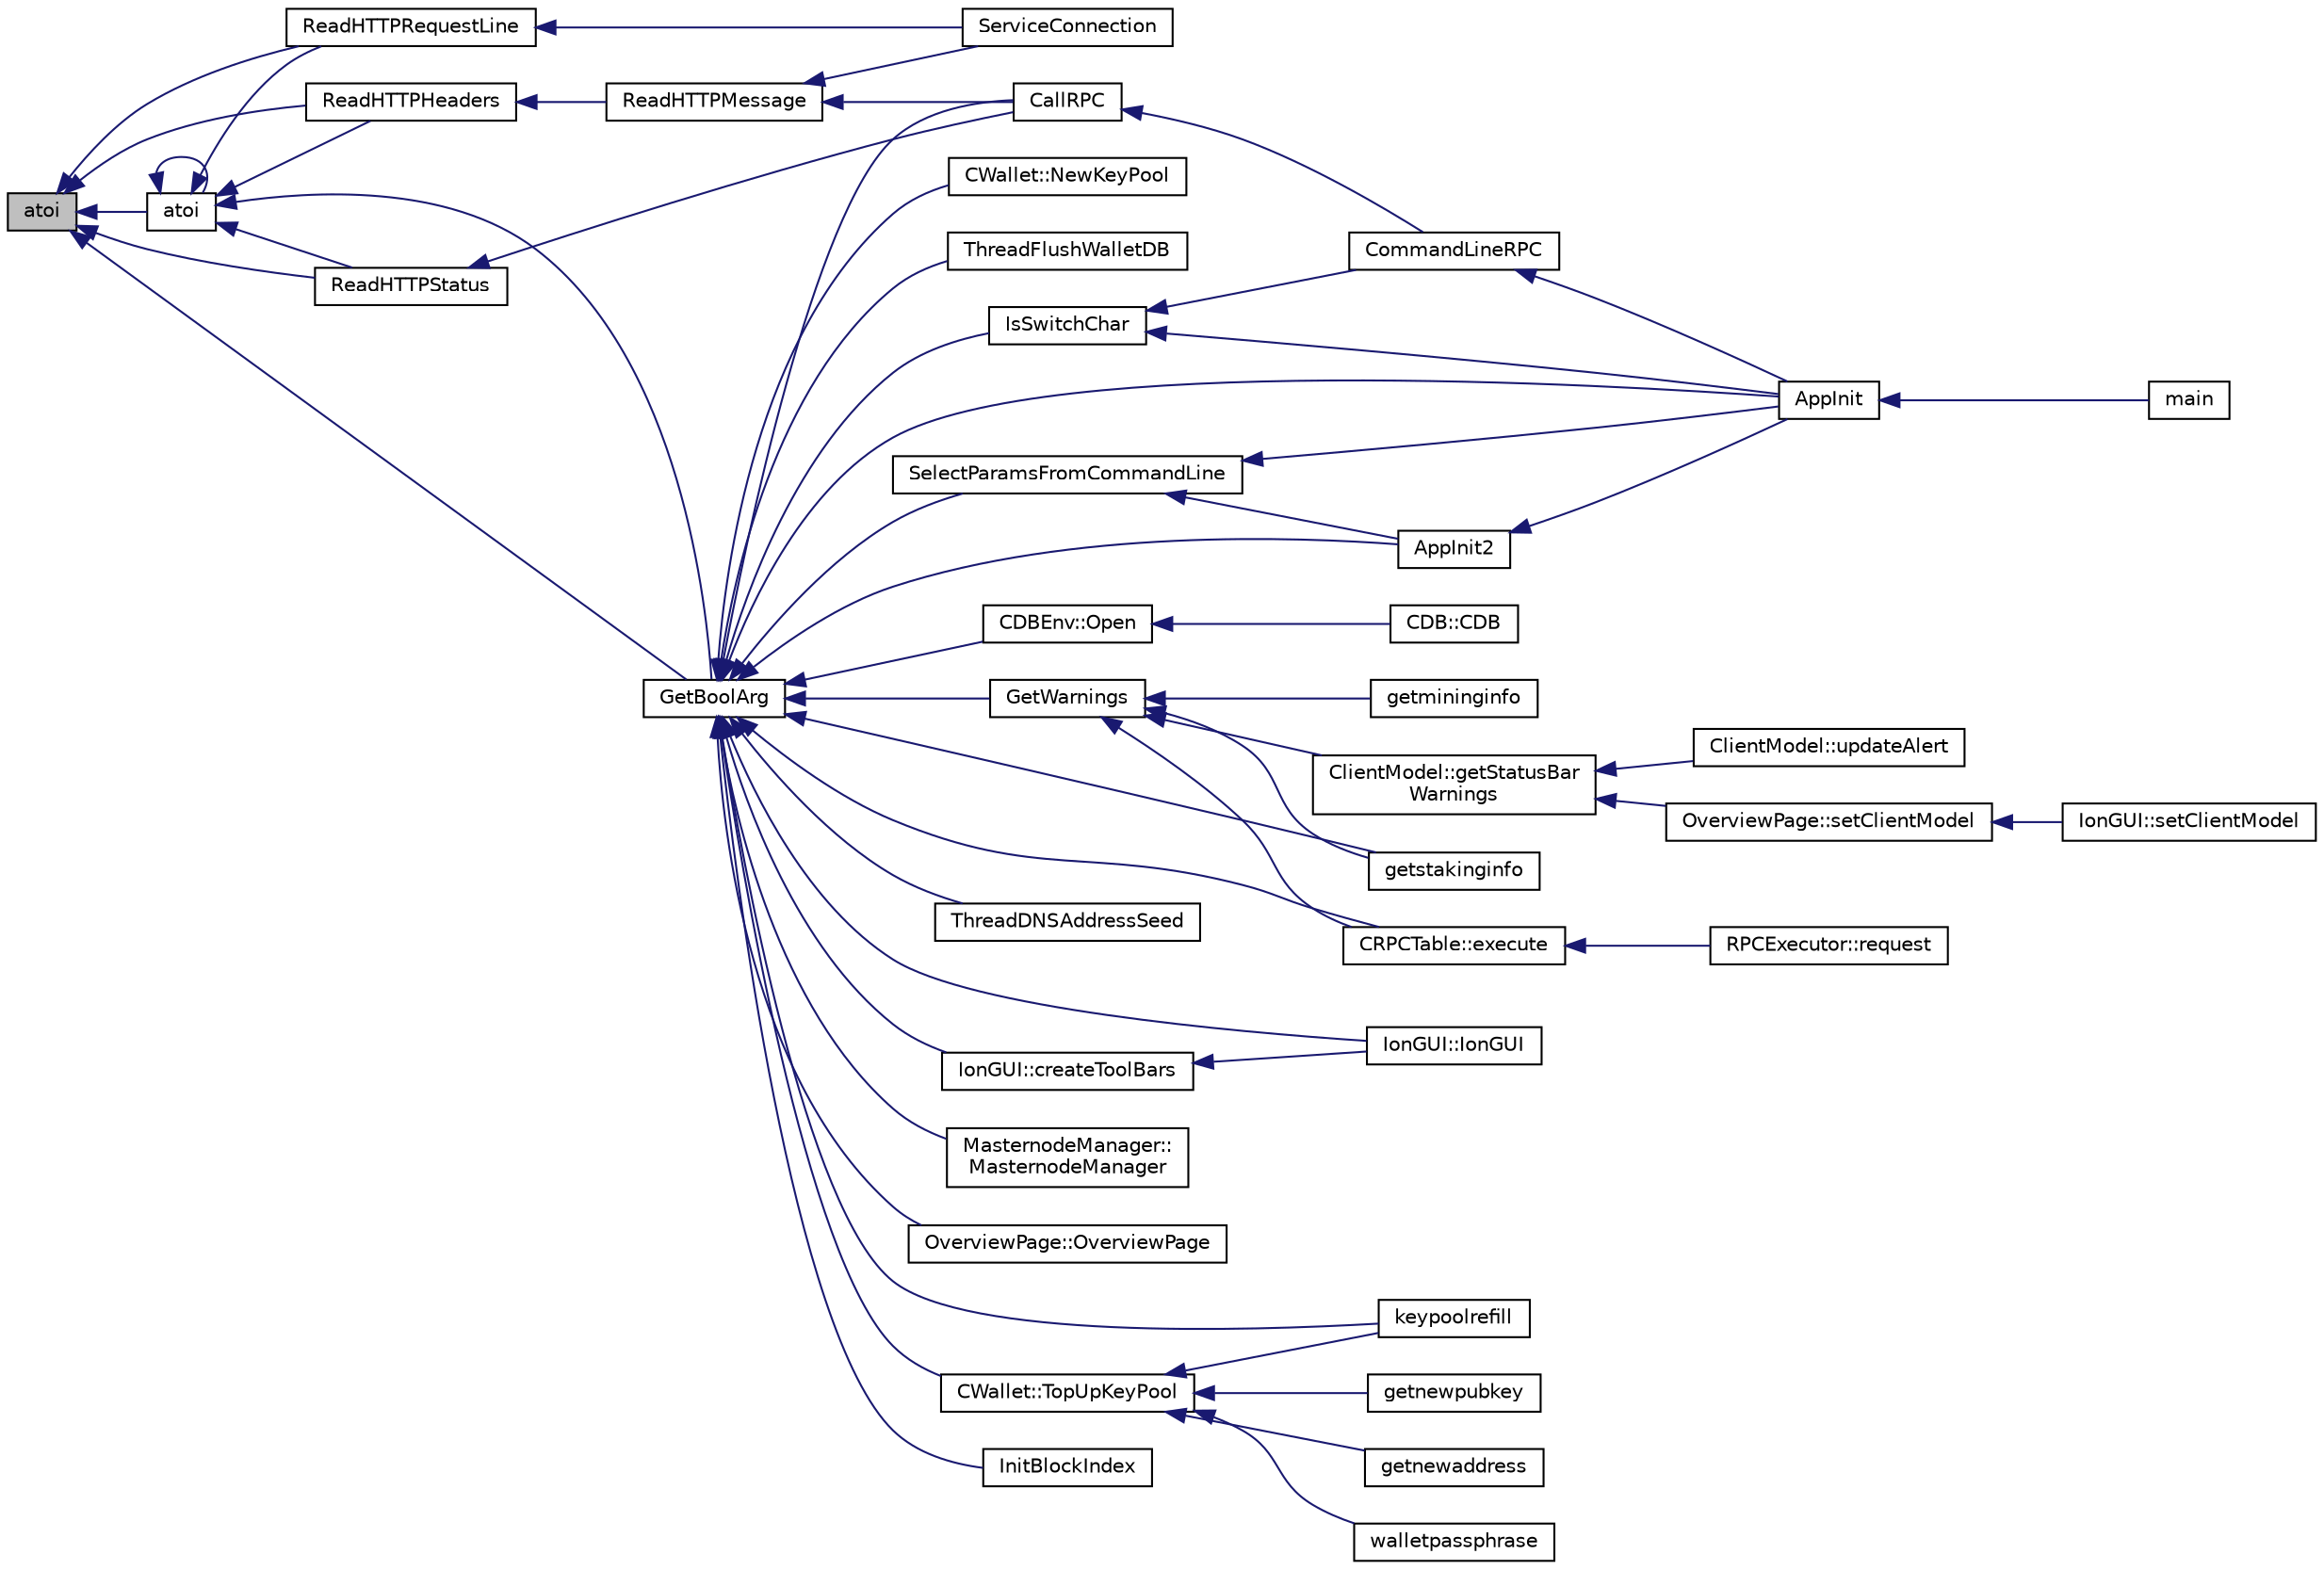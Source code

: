 digraph "atoi"
{
  edge [fontname="Helvetica",fontsize="10",labelfontname="Helvetica",labelfontsize="10"];
  node [fontname="Helvetica",fontsize="10",shape=record];
  rankdir="LR";
  Node18 [label="atoi",height=0.2,width=0.4,color="black", fillcolor="grey75", style="filled", fontcolor="black"];
  Node18 -> Node19 [dir="back",color="midnightblue",fontsize="10",style="solid",fontname="Helvetica"];
  Node19 [label="ReadHTTPRequestLine",height=0.2,width=0.4,color="black", fillcolor="white", style="filled",URL="$rpcprotocol_8cpp.html#add578b3fb095706a7a78d265fa97d8d0"];
  Node19 -> Node20 [dir="back",color="midnightblue",fontsize="10",style="solid",fontname="Helvetica"];
  Node20 [label="ServiceConnection",height=0.2,width=0.4,color="black", fillcolor="white", style="filled",URL="$rpcserver_8cpp.html#adda5af922ba2f27c9f6219394d3c4f4c"];
  Node18 -> Node21 [dir="back",color="midnightblue",fontsize="10",style="solid",fontname="Helvetica"];
  Node21 [label="ReadHTTPStatus",height=0.2,width=0.4,color="black", fillcolor="white", style="filled",URL="$rpcprotocol_8h.html#af615c564cc7794d255e5adfacade4066"];
  Node21 -> Node22 [dir="back",color="midnightblue",fontsize="10",style="solid",fontname="Helvetica"];
  Node22 [label="CallRPC",height=0.2,width=0.4,color="black", fillcolor="white", style="filled",URL="$rpcclient_8cpp.html#ae0b4394f271db49671cf894dbe94c484"];
  Node22 -> Node23 [dir="back",color="midnightblue",fontsize="10",style="solid",fontname="Helvetica"];
  Node23 [label="CommandLineRPC",height=0.2,width=0.4,color="black", fillcolor="white", style="filled",URL="$rpcclient_8h.html#a4ee23259648a971c9c05aeff8b545a6d"];
  Node23 -> Node24 [dir="back",color="midnightblue",fontsize="10",style="solid",fontname="Helvetica"];
  Node24 [label="AppInit",height=0.2,width=0.4,color="black", fillcolor="white", style="filled",URL="$iond_8cpp.html#ac59316b767e6984e1285f0531275286b"];
  Node24 -> Node25 [dir="back",color="midnightblue",fontsize="10",style="solid",fontname="Helvetica"];
  Node25 [label="main",height=0.2,width=0.4,color="black", fillcolor="white", style="filled",URL="$iond_8cpp.html#a0ddf1224851353fc92bfbff6f499fa97"];
  Node18 -> Node26 [dir="back",color="midnightblue",fontsize="10",style="solid",fontname="Helvetica"];
  Node26 [label="ReadHTTPHeaders",height=0.2,width=0.4,color="black", fillcolor="white", style="filled",URL="$rpcprotocol_8cpp.html#adfa1ef30dd1e00dcbecff15e1161e369"];
  Node26 -> Node27 [dir="back",color="midnightblue",fontsize="10",style="solid",fontname="Helvetica"];
  Node27 [label="ReadHTTPMessage",height=0.2,width=0.4,color="black", fillcolor="white", style="filled",URL="$rpcprotocol_8cpp.html#a04ef20cccddfd1505806982c3c232325"];
  Node27 -> Node22 [dir="back",color="midnightblue",fontsize="10",style="solid",fontname="Helvetica"];
  Node27 -> Node20 [dir="back",color="midnightblue",fontsize="10",style="solid",fontname="Helvetica"];
  Node18 -> Node28 [dir="back",color="midnightblue",fontsize="10",style="solid",fontname="Helvetica"];
  Node28 [label="atoi",height=0.2,width=0.4,color="black", fillcolor="white", style="filled",URL="$utilstrencodings_8h.html#aa5ce96ec36f4413f820cec9c1831c070"];
  Node28 -> Node19 [dir="back",color="midnightblue",fontsize="10",style="solid",fontname="Helvetica"];
  Node28 -> Node21 [dir="back",color="midnightblue",fontsize="10",style="solid",fontname="Helvetica"];
  Node28 -> Node26 [dir="back",color="midnightblue",fontsize="10",style="solid",fontname="Helvetica"];
  Node28 -> Node28 [dir="back",color="midnightblue",fontsize="10",style="solid",fontname="Helvetica"];
  Node28 -> Node29 [dir="back",color="midnightblue",fontsize="10",style="solid",fontname="Helvetica"];
  Node29 [label="GetBoolArg",height=0.2,width=0.4,color="black", fillcolor="white", style="filled",URL="$util_8h.html#a64d956f1dda7f9a80ab5d594532b906d",tooltip="Return boolean argument or default value. "];
  Node29 -> Node30 [dir="back",color="midnightblue",fontsize="10",style="solid",fontname="Helvetica"];
  Node30 [label="SelectParamsFromCommandLine",height=0.2,width=0.4,color="black", fillcolor="white", style="filled",URL="$chainparams_8h.html#a8b1e95814ad8f7fbcd9dead5cae3783d",tooltip="Looks for -regtest or -testnet and then calls SelectParams as appropriate. "];
  Node30 -> Node31 [dir="back",color="midnightblue",fontsize="10",style="solid",fontname="Helvetica"];
  Node31 [label="AppInit2",height=0.2,width=0.4,color="black", fillcolor="white", style="filled",URL="$init_8h.html#a1a4c1bfbf6ba1db77e988b89b9cadfd3",tooltip="Initialize ion. "];
  Node31 -> Node24 [dir="back",color="midnightblue",fontsize="10",style="solid",fontname="Helvetica"];
  Node30 -> Node24 [dir="back",color="midnightblue",fontsize="10",style="solid",fontname="Helvetica"];
  Node29 -> Node32 [dir="back",color="midnightblue",fontsize="10",style="solid",fontname="Helvetica"];
  Node32 [label="CDBEnv::Open",height=0.2,width=0.4,color="black", fillcolor="white", style="filled",URL="$class_c_d_b_env.html#a1a81be1585305e5cedd2bccd6c7570c3"];
  Node32 -> Node33 [dir="back",color="midnightblue",fontsize="10",style="solid",fontname="Helvetica"];
  Node33 [label="CDB::CDB",height=0.2,width=0.4,color="black", fillcolor="white", style="filled",URL="$class_c_d_b.html#aa5f2317ab28c6424bfebdaa969aa2b2c"];
  Node29 -> Node31 [dir="back",color="midnightblue",fontsize="10",style="solid",fontname="Helvetica"];
  Node29 -> Node24 [dir="back",color="midnightblue",fontsize="10",style="solid",fontname="Helvetica"];
  Node29 -> Node34 [dir="back",color="midnightblue",fontsize="10",style="solid",fontname="Helvetica"];
  Node34 [label="GetWarnings",height=0.2,width=0.4,color="black", fillcolor="white", style="filled",URL="$main_8cpp.html#a70b1d1b79f1c760e65c960713b87b732"];
  Node34 -> Node35 [dir="back",color="midnightblue",fontsize="10",style="solid",fontname="Helvetica"];
  Node35 [label="ClientModel::getStatusBar\lWarnings",height=0.2,width=0.4,color="black", fillcolor="white", style="filled",URL="$class_client_model.html#a16718fa6c90ac5bce0ce1dcbfb3ec95c",tooltip="Return warnings to be displayed in status bar. "];
  Node35 -> Node36 [dir="back",color="midnightblue",fontsize="10",style="solid",fontname="Helvetica"];
  Node36 [label="ClientModel::updateAlert",height=0.2,width=0.4,color="black", fillcolor="white", style="filled",URL="$class_client_model.html#a16758b18ded91ceba202d6023cad4b51"];
  Node35 -> Node37 [dir="back",color="midnightblue",fontsize="10",style="solid",fontname="Helvetica"];
  Node37 [label="OverviewPage::setClientModel",height=0.2,width=0.4,color="black", fillcolor="white", style="filled",URL="$class_overview_page.html#a5d2610ab2b9c58e3b5f67c05f984e097"];
  Node37 -> Node38 [dir="back",color="midnightblue",fontsize="10",style="solid",fontname="Helvetica"];
  Node38 [label="IonGUI::setClientModel",height=0.2,width=0.4,color="black", fillcolor="white", style="filled",URL="$class_ion_g_u_i.html#aee0c583c834ce4f4c598c29db83b0680",tooltip="Set the client model. "];
  Node34 -> Node39 [dir="back",color="midnightblue",fontsize="10",style="solid",fontname="Helvetica"];
  Node39 [label="getmininginfo",height=0.2,width=0.4,color="black", fillcolor="white", style="filled",URL="$rpcmining_8cpp.html#a89c187faff7322c7d15134d13570ca1e"];
  Node34 -> Node40 [dir="back",color="midnightblue",fontsize="10",style="solid",fontname="Helvetica"];
  Node40 [label="getstakinginfo",height=0.2,width=0.4,color="black", fillcolor="white", style="filled",URL="$rpcmining_8cpp.html#aedf628177ea04e0077d9d530963d40d6"];
  Node34 -> Node41 [dir="back",color="midnightblue",fontsize="10",style="solid",fontname="Helvetica"];
  Node41 [label="CRPCTable::execute",height=0.2,width=0.4,color="black", fillcolor="white", style="filled",URL="$class_c_r_p_c_table.html#a18a39759205e739d86a35a1c92243760",tooltip="Execute a method. "];
  Node41 -> Node42 [dir="back",color="midnightblue",fontsize="10",style="solid",fontname="Helvetica"];
  Node42 [label="RPCExecutor::request",height=0.2,width=0.4,color="black", fillcolor="white", style="filled",URL="$class_r_p_c_executor.html#a26e314b5c74eef7a5d310578e1cdb1eb"];
  Node29 -> Node43 [dir="back",color="midnightblue",fontsize="10",style="solid",fontname="Helvetica"];
  Node43 [label="ThreadDNSAddressSeed",height=0.2,width=0.4,color="black", fillcolor="white", style="filled",URL="$net_8cpp.html#ab2d8883b5524ec7b80d3b9535e73a3ed"];
  Node29 -> Node44 [dir="back",color="midnightblue",fontsize="10",style="solid",fontname="Helvetica"];
  Node44 [label="IonGUI::IonGUI",height=0.2,width=0.4,color="black", fillcolor="white", style="filled",URL="$class_ion_g_u_i.html#ad0e22e4901b039bcc987ef0328c8c5d4"];
  Node29 -> Node45 [dir="back",color="midnightblue",fontsize="10",style="solid",fontname="Helvetica"];
  Node45 [label="IonGUI::createToolBars",height=0.2,width=0.4,color="black", fillcolor="white", style="filled",URL="$class_ion_g_u_i.html#ac0c19a21a81abd9b6cc15ca0c9bab099",tooltip="Create the toolbars. "];
  Node45 -> Node44 [dir="back",color="midnightblue",fontsize="10",style="solid",fontname="Helvetica"];
  Node29 -> Node46 [dir="back",color="midnightblue",fontsize="10",style="solid",fontname="Helvetica"];
  Node46 [label="MasternodeManager::\lMasternodeManager",height=0.2,width=0.4,color="black", fillcolor="white", style="filled",URL="$class_masternode_manager.html#ad18cb99065e056e6b791e2356de826bf"];
  Node29 -> Node47 [dir="back",color="midnightblue",fontsize="10",style="solid",fontname="Helvetica"];
  Node47 [label="OverviewPage::OverviewPage",height=0.2,width=0.4,color="black", fillcolor="white", style="filled",URL="$class_overview_page.html#a18c1a29cab6b745b25e701b20f234932"];
  Node29 -> Node22 [dir="back",color="midnightblue",fontsize="10",style="solid",fontname="Helvetica"];
  Node29 -> Node40 [dir="back",color="midnightblue",fontsize="10",style="solid",fontname="Helvetica"];
  Node29 -> Node41 [dir="back",color="midnightblue",fontsize="10",style="solid",fontname="Helvetica"];
  Node29 -> Node48 [dir="back",color="midnightblue",fontsize="10",style="solid",fontname="Helvetica"];
  Node48 [label="keypoolrefill",height=0.2,width=0.4,color="black", fillcolor="white", style="filled",URL="$rpcwallet_8cpp.html#afe8615fcf2c8e5319166c2fa8c638e08"];
  Node29 -> Node49 [dir="back",color="midnightblue",fontsize="10",style="solid",fontname="Helvetica"];
  Node49 [label="IsSwitchChar",height=0.2,width=0.4,color="black", fillcolor="white", style="filled",URL="$util_8h.html#ac0165e18ce3be89a2e0731e27d54b478"];
  Node49 -> Node24 [dir="back",color="midnightblue",fontsize="10",style="solid",fontname="Helvetica"];
  Node49 -> Node23 [dir="back",color="midnightblue",fontsize="10",style="solid",fontname="Helvetica"];
  Node29 -> Node50 [dir="back",color="midnightblue",fontsize="10",style="solid",fontname="Helvetica"];
  Node50 [label="InitBlockIndex",height=0.2,width=0.4,color="black", fillcolor="white", style="filled",URL="$validation_8h.html#aaf2e19311fff6b9cd421a9a9d59f7ff1",tooltip="Initialize a new block tree database + block data on disk. "];
  Node29 -> Node51 [dir="back",color="midnightblue",fontsize="10",style="solid",fontname="Helvetica"];
  Node51 [label="CWallet::NewKeyPool",height=0.2,width=0.4,color="black", fillcolor="white", style="filled",URL="$class_c_wallet.html#a7353ba1e79fc4167fbfbe79b41698fa7"];
  Node29 -> Node52 [dir="back",color="midnightblue",fontsize="10",style="solid",fontname="Helvetica"];
  Node52 [label="CWallet::TopUpKeyPool",height=0.2,width=0.4,color="black", fillcolor="white", style="filled",URL="$class_c_wallet.html#aeeeca131336b2ec20cede9a2fccc203a"];
  Node52 -> Node53 [dir="back",color="midnightblue",fontsize="10",style="solid",fontname="Helvetica"];
  Node53 [label="getnewpubkey",height=0.2,width=0.4,color="black", fillcolor="white", style="filled",URL="$rpcwallet_8cpp.html#a3f3bb4d519074126a20dd609a6886a72"];
  Node52 -> Node54 [dir="back",color="midnightblue",fontsize="10",style="solid",fontname="Helvetica"];
  Node54 [label="getnewaddress",height=0.2,width=0.4,color="black", fillcolor="white", style="filled",URL="$rpcwallet_8cpp.html#aead824d845d670fbd8f187ebd4f9a535"];
  Node52 -> Node48 [dir="back",color="midnightblue",fontsize="10",style="solid",fontname="Helvetica"];
  Node52 -> Node55 [dir="back",color="midnightblue",fontsize="10",style="solid",fontname="Helvetica"];
  Node55 [label="walletpassphrase",height=0.2,width=0.4,color="black", fillcolor="white", style="filled",URL="$rpcwallet_8cpp.html#a733f7c70e7c18783935e6de9643c0086"];
  Node29 -> Node56 [dir="back",color="midnightblue",fontsize="10",style="solid",fontname="Helvetica"];
  Node56 [label="ThreadFlushWalletDB",height=0.2,width=0.4,color="black", fillcolor="white", style="filled",URL="$walletdb_8cpp.html#a571e13707ba159c7c047875764ae5e2b"];
  Node18 -> Node29 [dir="back",color="midnightblue",fontsize="10",style="solid",fontname="Helvetica"];
}
